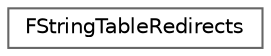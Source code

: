digraph "Graphical Class Hierarchy"
{
 // INTERACTIVE_SVG=YES
 // LATEX_PDF_SIZE
  bgcolor="transparent";
  edge [fontname=Helvetica,fontsize=10,labelfontname=Helvetica,labelfontsize=10];
  node [fontname=Helvetica,fontsize=10,shape=box,height=0.2,width=0.4];
  rankdir="LR";
  Node0 [id="Node000000",label="FStringTableRedirects",height=0.2,width=0.4,color="grey40", fillcolor="white", style="filled",URL="$d8/dcc/structFStringTableRedirects.html",tooltip="String table redirect utils."];
}
